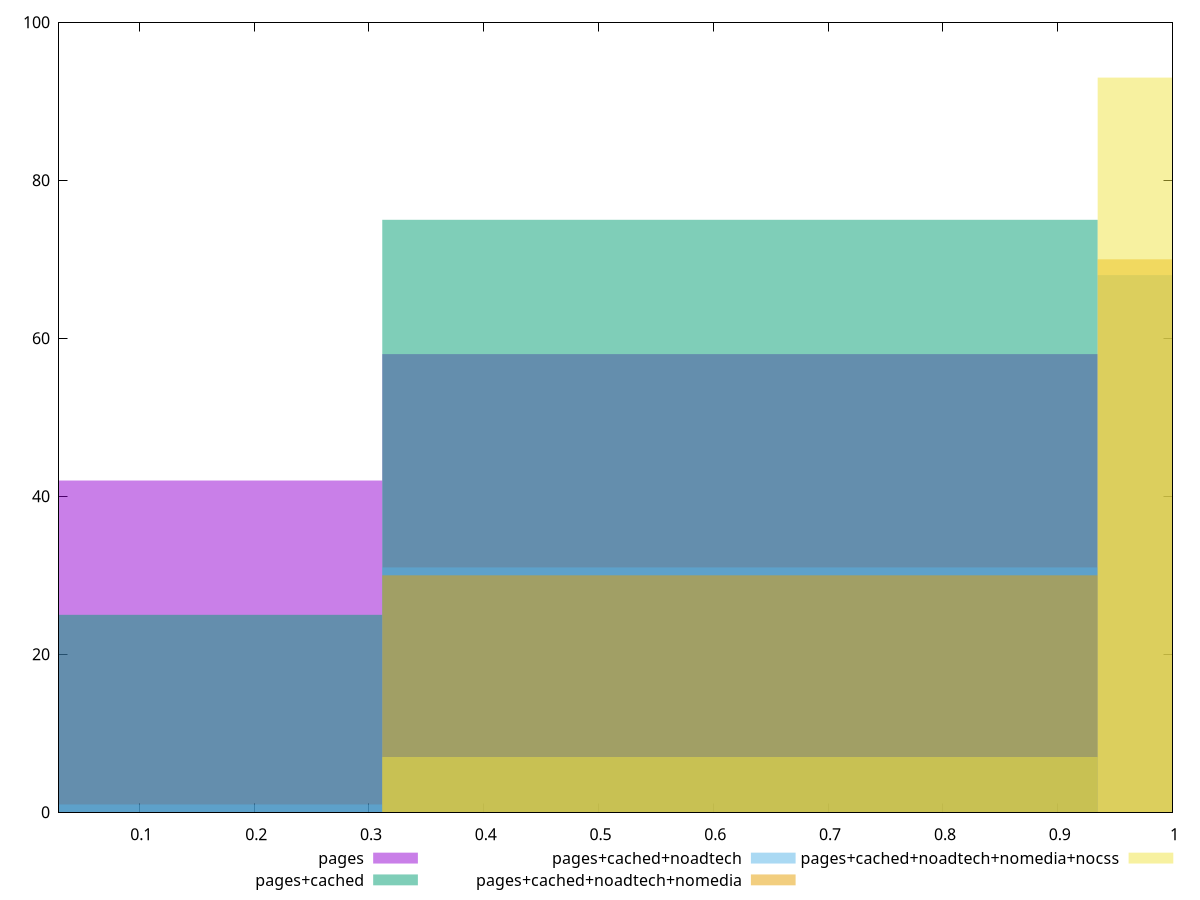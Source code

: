 reset

$pages <<EOF
0 42
0.6232207091956072 58
EOF

$pagesCached <<EOF
0 25
0.6232207091956072 75
EOF

$pagesCachedNoadtech <<EOF
0 1
1.2464414183912145 68
0.6232207091956072 31
EOF

$pagesCachedNoadtechNomedia <<EOF
0.6232207091956072 30
1.2464414183912145 70
EOF

$pagesCachedNoadtechNomediaNocss <<EOF
0.6232207091956072 7
1.2464414183912145 93
EOF

set key outside below
set boxwidth 0.6232207091956072
set xrange [0.03:1]
set yrange [0:100]
set trange [0:100]
set style fill transparent solid 0.5 noborder
set terminal svg size 640, 530 enhanced background rgb 'white'
set output "report_00013_2021-02-09T12-04-24.940Z/speed-index/comparison/histogram/all_score.svg"

plot $pages title "pages" with boxes, \
     $pagesCached title "pages+cached" with boxes, \
     $pagesCachedNoadtech title "pages+cached+noadtech" with boxes, \
     $pagesCachedNoadtechNomedia title "pages+cached+noadtech+nomedia" with boxes, \
     $pagesCachedNoadtechNomediaNocss title "pages+cached+noadtech+nomedia+nocss" with boxes

reset
